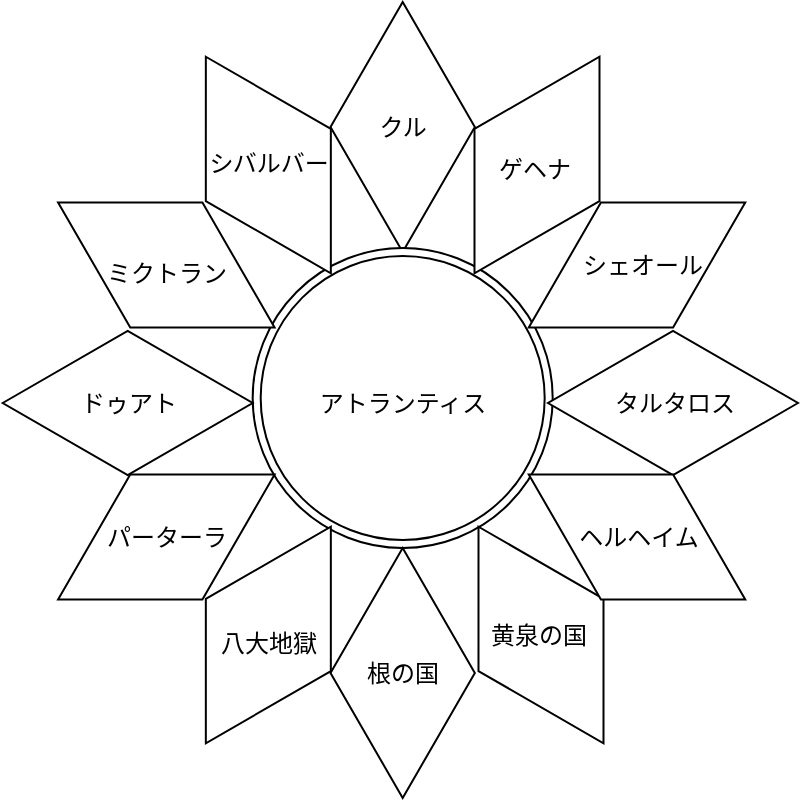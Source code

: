 <mxfile>
    <diagram id="9FcgP99F1LMP_YUUT3-6" name="ページ1">
        <mxGraphModel dx="663" dy="490" grid="0" gridSize="10" guides="1" tooltips="1" connect="1" arrows="1" fold="1" page="1" pageScale="1" pageWidth="827" pageHeight="1169" math="0" shadow="0">
            <root>
                <mxCell id="0"/>
                <mxCell id="1" parent="0"/>
                <mxCell id="2" value="" style="html=1;whiteSpace=wrap;aspect=fixed;shape=isoRectangle;rotation=90;" parent="1" vertex="1">
                    <mxGeometry x="380.84" y="67" width="125" height="75" as="geometry"/>
                </mxCell>
                <mxCell id="7" value="" style="ellipse;shape=doubleEllipse;whiteSpace=wrap;html=1;aspect=fixed;" parent="1" vertex="1">
                    <mxGeometry x="368.34" y="165" width="150" height="150" as="geometry"/>
                </mxCell>
                <mxCell id="15" value="" style="html=1;whiteSpace=wrap;aspect=fixed;shape=isoRectangle;rotation=120;" vertex="1" parent="1">
                    <mxGeometry x="448" y="86" width="125" height="75" as="geometry"/>
                </mxCell>
                <mxCell id="16" value="" style="html=1;whiteSpace=wrap;aspect=fixed;shape=isoRectangle;rotation=-210;" vertex="1" parent="1">
                    <mxGeometry x="498" y="136" width="125" height="75" as="geometry"/>
                </mxCell>
                <mxCell id="17" value="" style="html=1;whiteSpace=wrap;aspect=fixed;shape=isoRectangle;rotation=-180;" vertex="1" parent="1">
                    <mxGeometry x="516" y="205" width="125" height="75" as="geometry"/>
                </mxCell>
                <mxCell id="18" value="" style="html=1;whiteSpace=wrap;aspect=fixed;shape=isoRectangle;rotation=90;" vertex="1" parent="1">
                    <mxGeometry x="380.84" y="340" width="125" height="75" as="geometry"/>
                </mxCell>
                <mxCell id="19" value="" style="html=1;whiteSpace=wrap;aspect=fixed;shape=isoRectangle;rotation=60;" vertex="1" parent="1">
                    <mxGeometry x="450" y="321" width="125" height="75" as="geometry"/>
                </mxCell>
                <mxCell id="20" value="" style="html=1;whiteSpace=wrap;aspect=fixed;shape=isoRectangle;rotation=30;" vertex="1" parent="1">
                    <mxGeometry x="498" y="272" width="125" height="75" as="geometry"/>
                </mxCell>
                <mxCell id="21" value="" style="html=1;whiteSpace=wrap;aspect=fixed;shape=isoRectangle;rotation=0;" vertex="1" parent="1">
                    <mxGeometry x="243.34" y="205" width="125" height="75" as="geometry"/>
                </mxCell>
                <mxCell id="22" value="" style="html=1;whiteSpace=wrap;aspect=fixed;shape=isoRectangle;rotation=30;" vertex="1" parent="1">
                    <mxGeometry x="262.67" y="136" width="125" height="75" as="geometry"/>
                </mxCell>
                <mxCell id="23" value="" style="html=1;whiteSpace=wrap;aspect=fixed;shape=isoRectangle;rotation=60;" vertex="1" parent="1">
                    <mxGeometry x="313.67" y="86" width="125" height="75" as="geometry"/>
                </mxCell>
                <mxCell id="24" value="" style="html=1;whiteSpace=wrap;aspect=fixed;shape=isoRectangle;rotation=-30;" vertex="1" parent="1">
                    <mxGeometry x="262.67" y="272" width="125" height="75" as="geometry"/>
                </mxCell>
                <mxCell id="25" value="" style="html=1;whiteSpace=wrap;aspect=fixed;shape=isoRectangle;rotation=-60;" vertex="1" parent="1">
                    <mxGeometry x="313.67" y="321" width="125" height="75" as="geometry"/>
                </mxCell>
                <mxCell id="26" value="クル" style="text;html=1;align=center;verticalAlign=middle;resizable=0;points=[];autosize=1;strokeColor=none;fillColor=none;fontSize=12;" vertex="1" parent="1">
                    <mxGeometry x="422.34" y="91.5" width="42" height="26" as="geometry"/>
                </mxCell>
                <mxCell id="27" value="ゲヘナ" style="text;html=1;align=center;verticalAlign=middle;resizable=0;points=[];autosize=1;strokeColor=none;fillColor=none;fontSize=12;" vertex="1" parent="1">
                    <mxGeometry x="482" y="113" width="54" height="26" as="geometry"/>
                </mxCell>
                <mxCell id="28" value="シェオール" style="text;html=1;align=center;verticalAlign=middle;resizable=0;points=[];autosize=1;strokeColor=none;fillColor=none;fontSize=12;" vertex="1" parent="1">
                    <mxGeometry x="524" y="160.5" width="78" height="26" as="geometry"/>
                </mxCell>
                <mxCell id="29" value="アトランティス" style="text;html=1;align=center;verticalAlign=middle;resizable=0;points=[];autosize=1;strokeColor=none;fillColor=none;fontSize=12;" vertex="1" parent="1">
                    <mxGeometry x="392.84" y="229.5" width="101" height="26" as="geometry"/>
                </mxCell>
                <mxCell id="30" value="タルタロス" style="text;html=1;align=center;verticalAlign=middle;resizable=0;points=[];autosize=1;strokeColor=none;fillColor=none;fontSize=12;" vertex="1" parent="1">
                    <mxGeometry x="539.5" y="229.5" width="78" height="26" as="geometry"/>
                </mxCell>
                <mxCell id="31" value="ヘルヘイム" style="text;html=1;align=center;verticalAlign=middle;resizable=0;points=[];autosize=1;strokeColor=none;fillColor=none;fontSize=12;" vertex="1" parent="1">
                    <mxGeometry x="521.5" y="296.5" width="78" height="26" as="geometry"/>
                </mxCell>
                <mxCell id="32" value="黄泉の国" style="text;html=1;align=center;verticalAlign=middle;resizable=0;points=[];autosize=1;strokeColor=none;fillColor=none;fontSize=12;" vertex="1" parent="1">
                    <mxGeometry x="477.5" y="345.5" width="66" height="26" as="geometry"/>
                </mxCell>
                <mxCell id="33" value="根の国" style="text;html=1;align=center;verticalAlign=middle;resizable=0;points=[];autosize=1;strokeColor=none;fillColor=none;fontSize=12;" vertex="1" parent="1">
                    <mxGeometry x="416.34" y="364.5" width="54" height="26" as="geometry"/>
                </mxCell>
                <mxCell id="34" value="八大地獄" style="text;html=1;align=center;verticalAlign=middle;resizable=0;points=[];autosize=1;strokeColor=none;fillColor=none;fontSize=12;" vertex="1" parent="1">
                    <mxGeometry x="343.17" y="350" width="66" height="26" as="geometry"/>
                </mxCell>
                <mxCell id="35" value="パーターラ" style="text;html=1;align=center;verticalAlign=middle;resizable=0;points=[];autosize=1;strokeColor=none;fillColor=none;fontSize=12;" vertex="1" parent="1">
                    <mxGeometry x="286.17" y="296.5" width="78" height="26" as="geometry"/>
                </mxCell>
                <mxCell id="36" value="ドゥアト" style="text;html=1;align=center;verticalAlign=middle;resizable=0;points=[];autosize=1;strokeColor=none;fillColor=none;fontSize=12;" vertex="1" parent="1">
                    <mxGeometry x="272.84" y="229.5" width="66" height="26" as="geometry"/>
                </mxCell>
                <mxCell id="37" value="ミクトラン" style="text;html=1;align=center;verticalAlign=middle;resizable=0;points=[];autosize=1;strokeColor=none;fillColor=none;fontSize=12;" vertex="1" parent="1">
                    <mxGeometry x="286.17" y="165" width="78" height="26" as="geometry"/>
                </mxCell>
                <mxCell id="38" value="シバルバー" style="text;html=1;align=center;verticalAlign=middle;resizable=0;points=[];autosize=1;strokeColor=none;fillColor=none;fontSize=12;" vertex="1" parent="1">
                    <mxGeometry x="337.17" y="110" width="78" height="26" as="geometry"/>
                </mxCell>
            </root>
        </mxGraphModel>
    </diagram>
</mxfile>